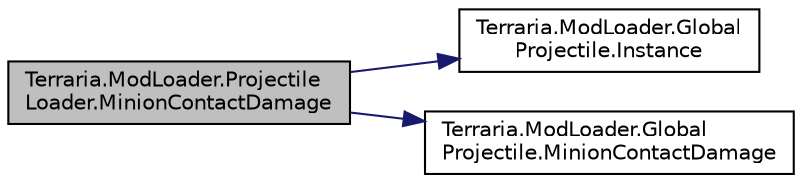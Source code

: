 digraph "Terraria.ModLoader.ProjectileLoader.MinionContactDamage"
{
  edge [fontname="Helvetica",fontsize="10",labelfontname="Helvetica",labelfontsize="10"];
  node [fontname="Helvetica",fontsize="10",shape=record];
  rankdir="LR";
  Node82 [label="Terraria.ModLoader.Projectile\lLoader.MinionContactDamage",height=0.2,width=0.4,color="black", fillcolor="grey75", style="filled", fontcolor="black"];
  Node82 -> Node83 [color="midnightblue",fontsize="10",style="solid",fontname="Helvetica"];
  Node83 [label="Terraria.ModLoader.Global\lProjectile.Instance",height=0.2,width=0.4,color="black", fillcolor="white", style="filled",URL="$class_terraria_1_1_mod_loader_1_1_global_projectile.html#ac385423894e4a48e74b7a185095d4212"];
  Node82 -> Node84 [color="midnightblue",fontsize="10",style="solid",fontname="Helvetica"];
  Node84 [label="Terraria.ModLoader.Global\lProjectile.MinionContactDamage",height=0.2,width=0.4,color="black", fillcolor="white", style="filled",URL="$class_terraria_1_1_mod_loader_1_1_global_projectile.html#ab216a84d7301f86afada25f4b9f17156",tooltip="Whether or not a minion can damage NPCs by touching them. Returns false by default. Note that this will only be used if the projectile is considered a pet. "];
}
